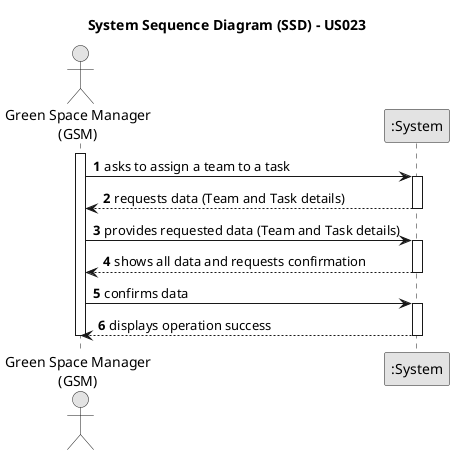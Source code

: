 @startuml
skinparam monochrome true
skinparam packageStyle rectangle
skinparam shadowing false

title System Sequence Diagram (SSD) - US023


autonumber

actor "Green Space Manager\n(GSM)" as GSM
participant ":System" as System

activate GSM

    GSM -> System : asks to assign a team to a task
    activate System

        System --> GSM : requests data (Team and Task details)
    deactivate System

    GSM -> System : provides requested data (Team and Task details)
    activate System


        System --> GSM : shows all data and requests confirmation
    deactivate System

    GSM -> System : confirms data
    activate System

        System --> GSM : displays operation success
    deactivate System

deactivate GSM

@enduml


